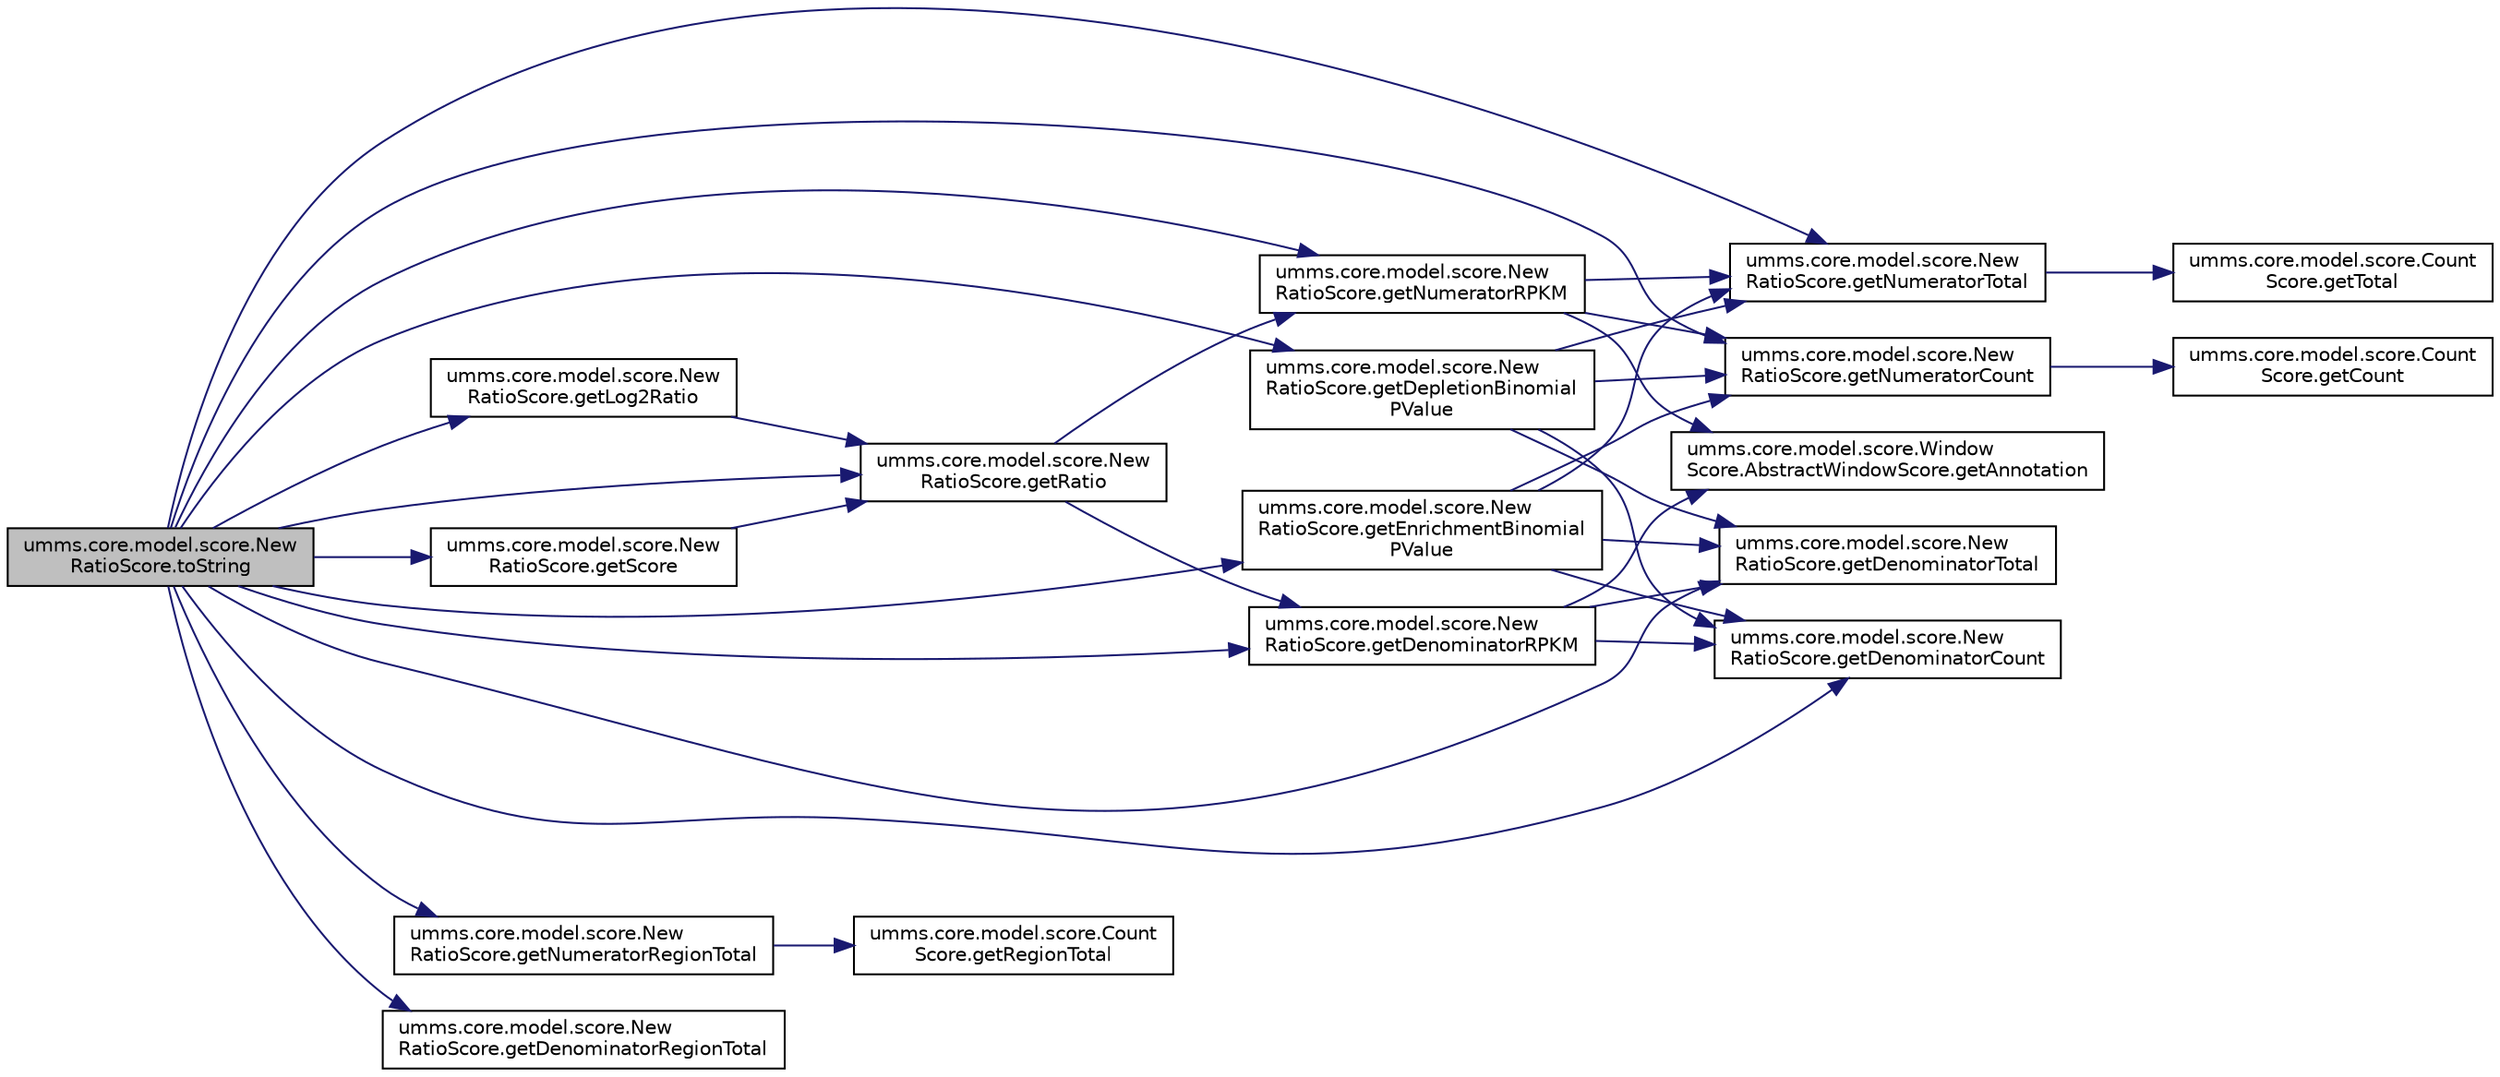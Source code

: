 digraph "umms.core.model.score.NewRatioScore.toString"
{
  edge [fontname="Helvetica",fontsize="10",labelfontname="Helvetica",labelfontsize="10"];
  node [fontname="Helvetica",fontsize="10",shape=record];
  rankdir="LR";
  Node1 [label="umms.core.model.score.New\lRatioScore.toString",height=0.2,width=0.4,color="black", fillcolor="grey75", style="filled" fontcolor="black"];
  Node1 -> Node2 [color="midnightblue",fontsize="10",style="solid"];
  Node2 [label="umms.core.model.score.New\lRatioScore.getScore",height=0.2,width=0.4,color="black", fillcolor="white", style="filled",URL="$classumms_1_1core_1_1model_1_1score_1_1_new_ratio_score.html#abc8dd462110ee0768011709ea84b9346"];
  Node2 -> Node3 [color="midnightblue",fontsize="10",style="solid"];
  Node3 [label="umms.core.model.score.New\lRatioScore.getRatio",height=0.2,width=0.4,color="black", fillcolor="white", style="filled",URL="$classumms_1_1core_1_1model_1_1score_1_1_new_ratio_score.html#a241f72296f12599ebbc03f6b6babc9b6"];
  Node3 -> Node4 [color="midnightblue",fontsize="10",style="solid"];
  Node4 [label="umms.core.model.score.New\lRatioScore.getNumeratorRPKM",height=0.2,width=0.4,color="black", fillcolor="white", style="filled",URL="$classumms_1_1core_1_1model_1_1score_1_1_new_ratio_score.html#a5895395a7e81a482257c8f28175ba67a"];
  Node4 -> Node5 [color="midnightblue",fontsize="10",style="solid"];
  Node5 [label="umms.core.model.score.New\lRatioScore.getNumeratorCount",height=0.2,width=0.4,color="black", fillcolor="white", style="filled",URL="$classumms_1_1core_1_1model_1_1score_1_1_new_ratio_score.html#a30acd35178f2104d19e57812869c583c"];
  Node5 -> Node6 [color="midnightblue",fontsize="10",style="solid"];
  Node6 [label="umms.core.model.score.Count\lScore.getCount",height=0.2,width=0.4,color="black", fillcolor="white", style="filled",URL="$classumms_1_1core_1_1model_1_1score_1_1_count_score.html#a906acf2141cba6fab150c85de37ca2b5"];
  Node4 -> Node7 [color="midnightblue",fontsize="10",style="solid"];
  Node7 [label="umms.core.model.score.New\lRatioScore.getNumeratorTotal",height=0.2,width=0.4,color="black", fillcolor="white", style="filled",URL="$classumms_1_1core_1_1model_1_1score_1_1_new_ratio_score.html#a450ef192f2f085afc2a59d0687772b35"];
  Node7 -> Node8 [color="midnightblue",fontsize="10",style="solid"];
  Node8 [label="umms.core.model.score.Count\lScore.getTotal",height=0.2,width=0.4,color="black", fillcolor="white", style="filled",URL="$classumms_1_1core_1_1model_1_1score_1_1_count_score.html#a4668d5a19912f7f9bf52c6c3b8fe2b2c"];
  Node4 -> Node9 [color="midnightblue",fontsize="10",style="solid"];
  Node9 [label="umms.core.model.score.Window\lScore.AbstractWindowScore.getAnnotation",height=0.2,width=0.4,color="black", fillcolor="white", style="filled",URL="$classumms_1_1core_1_1model_1_1score_1_1_window_score_1_1_abstract_window_score.html#a1005010d00c6d09f70b39da815c3ee38"];
  Node3 -> Node10 [color="midnightblue",fontsize="10",style="solid"];
  Node10 [label="umms.core.model.score.New\lRatioScore.getDenominatorRPKM",height=0.2,width=0.4,color="black", fillcolor="white", style="filled",URL="$classumms_1_1core_1_1model_1_1score_1_1_new_ratio_score.html#af6a7ce43a225b3ae9b37cdd7080ade0b"];
  Node10 -> Node11 [color="midnightblue",fontsize="10",style="solid"];
  Node11 [label="umms.core.model.score.New\lRatioScore.getDenominatorCount",height=0.2,width=0.4,color="black", fillcolor="white", style="filled",URL="$classumms_1_1core_1_1model_1_1score_1_1_new_ratio_score.html#a93b23e58ece71cc054f535d97722c709"];
  Node10 -> Node12 [color="midnightblue",fontsize="10",style="solid"];
  Node12 [label="umms.core.model.score.New\lRatioScore.getDenominatorTotal",height=0.2,width=0.4,color="black", fillcolor="white", style="filled",URL="$classumms_1_1core_1_1model_1_1score_1_1_new_ratio_score.html#af100d5f2aa2c974efdbe258ab25df026"];
  Node10 -> Node9 [color="midnightblue",fontsize="10",style="solid"];
  Node1 -> Node3 [color="midnightblue",fontsize="10",style="solid"];
  Node1 -> Node13 [color="midnightblue",fontsize="10",style="solid"];
  Node13 [label="umms.core.model.score.New\lRatioScore.getLog2Ratio",height=0.2,width=0.4,color="black", fillcolor="white", style="filled",URL="$classumms_1_1core_1_1model_1_1score_1_1_new_ratio_score.html#a138a5c44c26357eede46db62a0030899"];
  Node13 -> Node3 [color="midnightblue",fontsize="10",style="solid"];
  Node1 -> Node5 [color="midnightblue",fontsize="10",style="solid"];
  Node1 -> Node4 [color="midnightblue",fontsize="10",style="solid"];
  Node1 -> Node14 [color="midnightblue",fontsize="10",style="solid"];
  Node14 [label="umms.core.model.score.New\lRatioScore.getNumeratorRegionTotal",height=0.2,width=0.4,color="black", fillcolor="white", style="filled",URL="$classumms_1_1core_1_1model_1_1score_1_1_new_ratio_score.html#ac413fbfe0bff20f164ac39e730b00dab"];
  Node14 -> Node15 [color="midnightblue",fontsize="10",style="solid"];
  Node15 [label="umms.core.model.score.Count\lScore.getRegionTotal",height=0.2,width=0.4,color="black", fillcolor="white", style="filled",URL="$classumms_1_1core_1_1model_1_1score_1_1_count_score.html#a067ecd35931600525a2fcd10c25d0f7a"];
  Node1 -> Node7 [color="midnightblue",fontsize="10",style="solid"];
  Node1 -> Node11 [color="midnightblue",fontsize="10",style="solid"];
  Node1 -> Node10 [color="midnightblue",fontsize="10",style="solid"];
  Node1 -> Node16 [color="midnightblue",fontsize="10",style="solid"];
  Node16 [label="umms.core.model.score.New\lRatioScore.getDenominatorRegionTotal",height=0.2,width=0.4,color="black", fillcolor="white", style="filled",URL="$classumms_1_1core_1_1model_1_1score_1_1_new_ratio_score.html#a5099065a98b37f2f8ced26c490b34815"];
  Node1 -> Node12 [color="midnightblue",fontsize="10",style="solid"];
  Node1 -> Node17 [color="midnightblue",fontsize="10",style="solid"];
  Node17 [label="umms.core.model.score.New\lRatioScore.getEnrichmentBinomial\lPValue",height=0.2,width=0.4,color="black", fillcolor="white", style="filled",URL="$classumms_1_1core_1_1model_1_1score_1_1_new_ratio_score.html#a536d07d5066c4e0ddfee6f73f3dfaac0"];
  Node17 -> Node5 [color="midnightblue",fontsize="10",style="solid"];
  Node17 -> Node11 [color="midnightblue",fontsize="10",style="solid"];
  Node17 -> Node7 [color="midnightblue",fontsize="10",style="solid"];
  Node17 -> Node12 [color="midnightblue",fontsize="10",style="solid"];
  Node1 -> Node18 [color="midnightblue",fontsize="10",style="solid"];
  Node18 [label="umms.core.model.score.New\lRatioScore.getDepletionBinomial\lPValue",height=0.2,width=0.4,color="black", fillcolor="white", style="filled",URL="$classumms_1_1core_1_1model_1_1score_1_1_new_ratio_score.html#aa01e2e91cb8482d0d67493814b8afa4a"];
  Node18 -> Node5 [color="midnightblue",fontsize="10",style="solid"];
  Node18 -> Node11 [color="midnightblue",fontsize="10",style="solid"];
  Node18 -> Node7 [color="midnightblue",fontsize="10",style="solid"];
  Node18 -> Node12 [color="midnightblue",fontsize="10",style="solid"];
}
